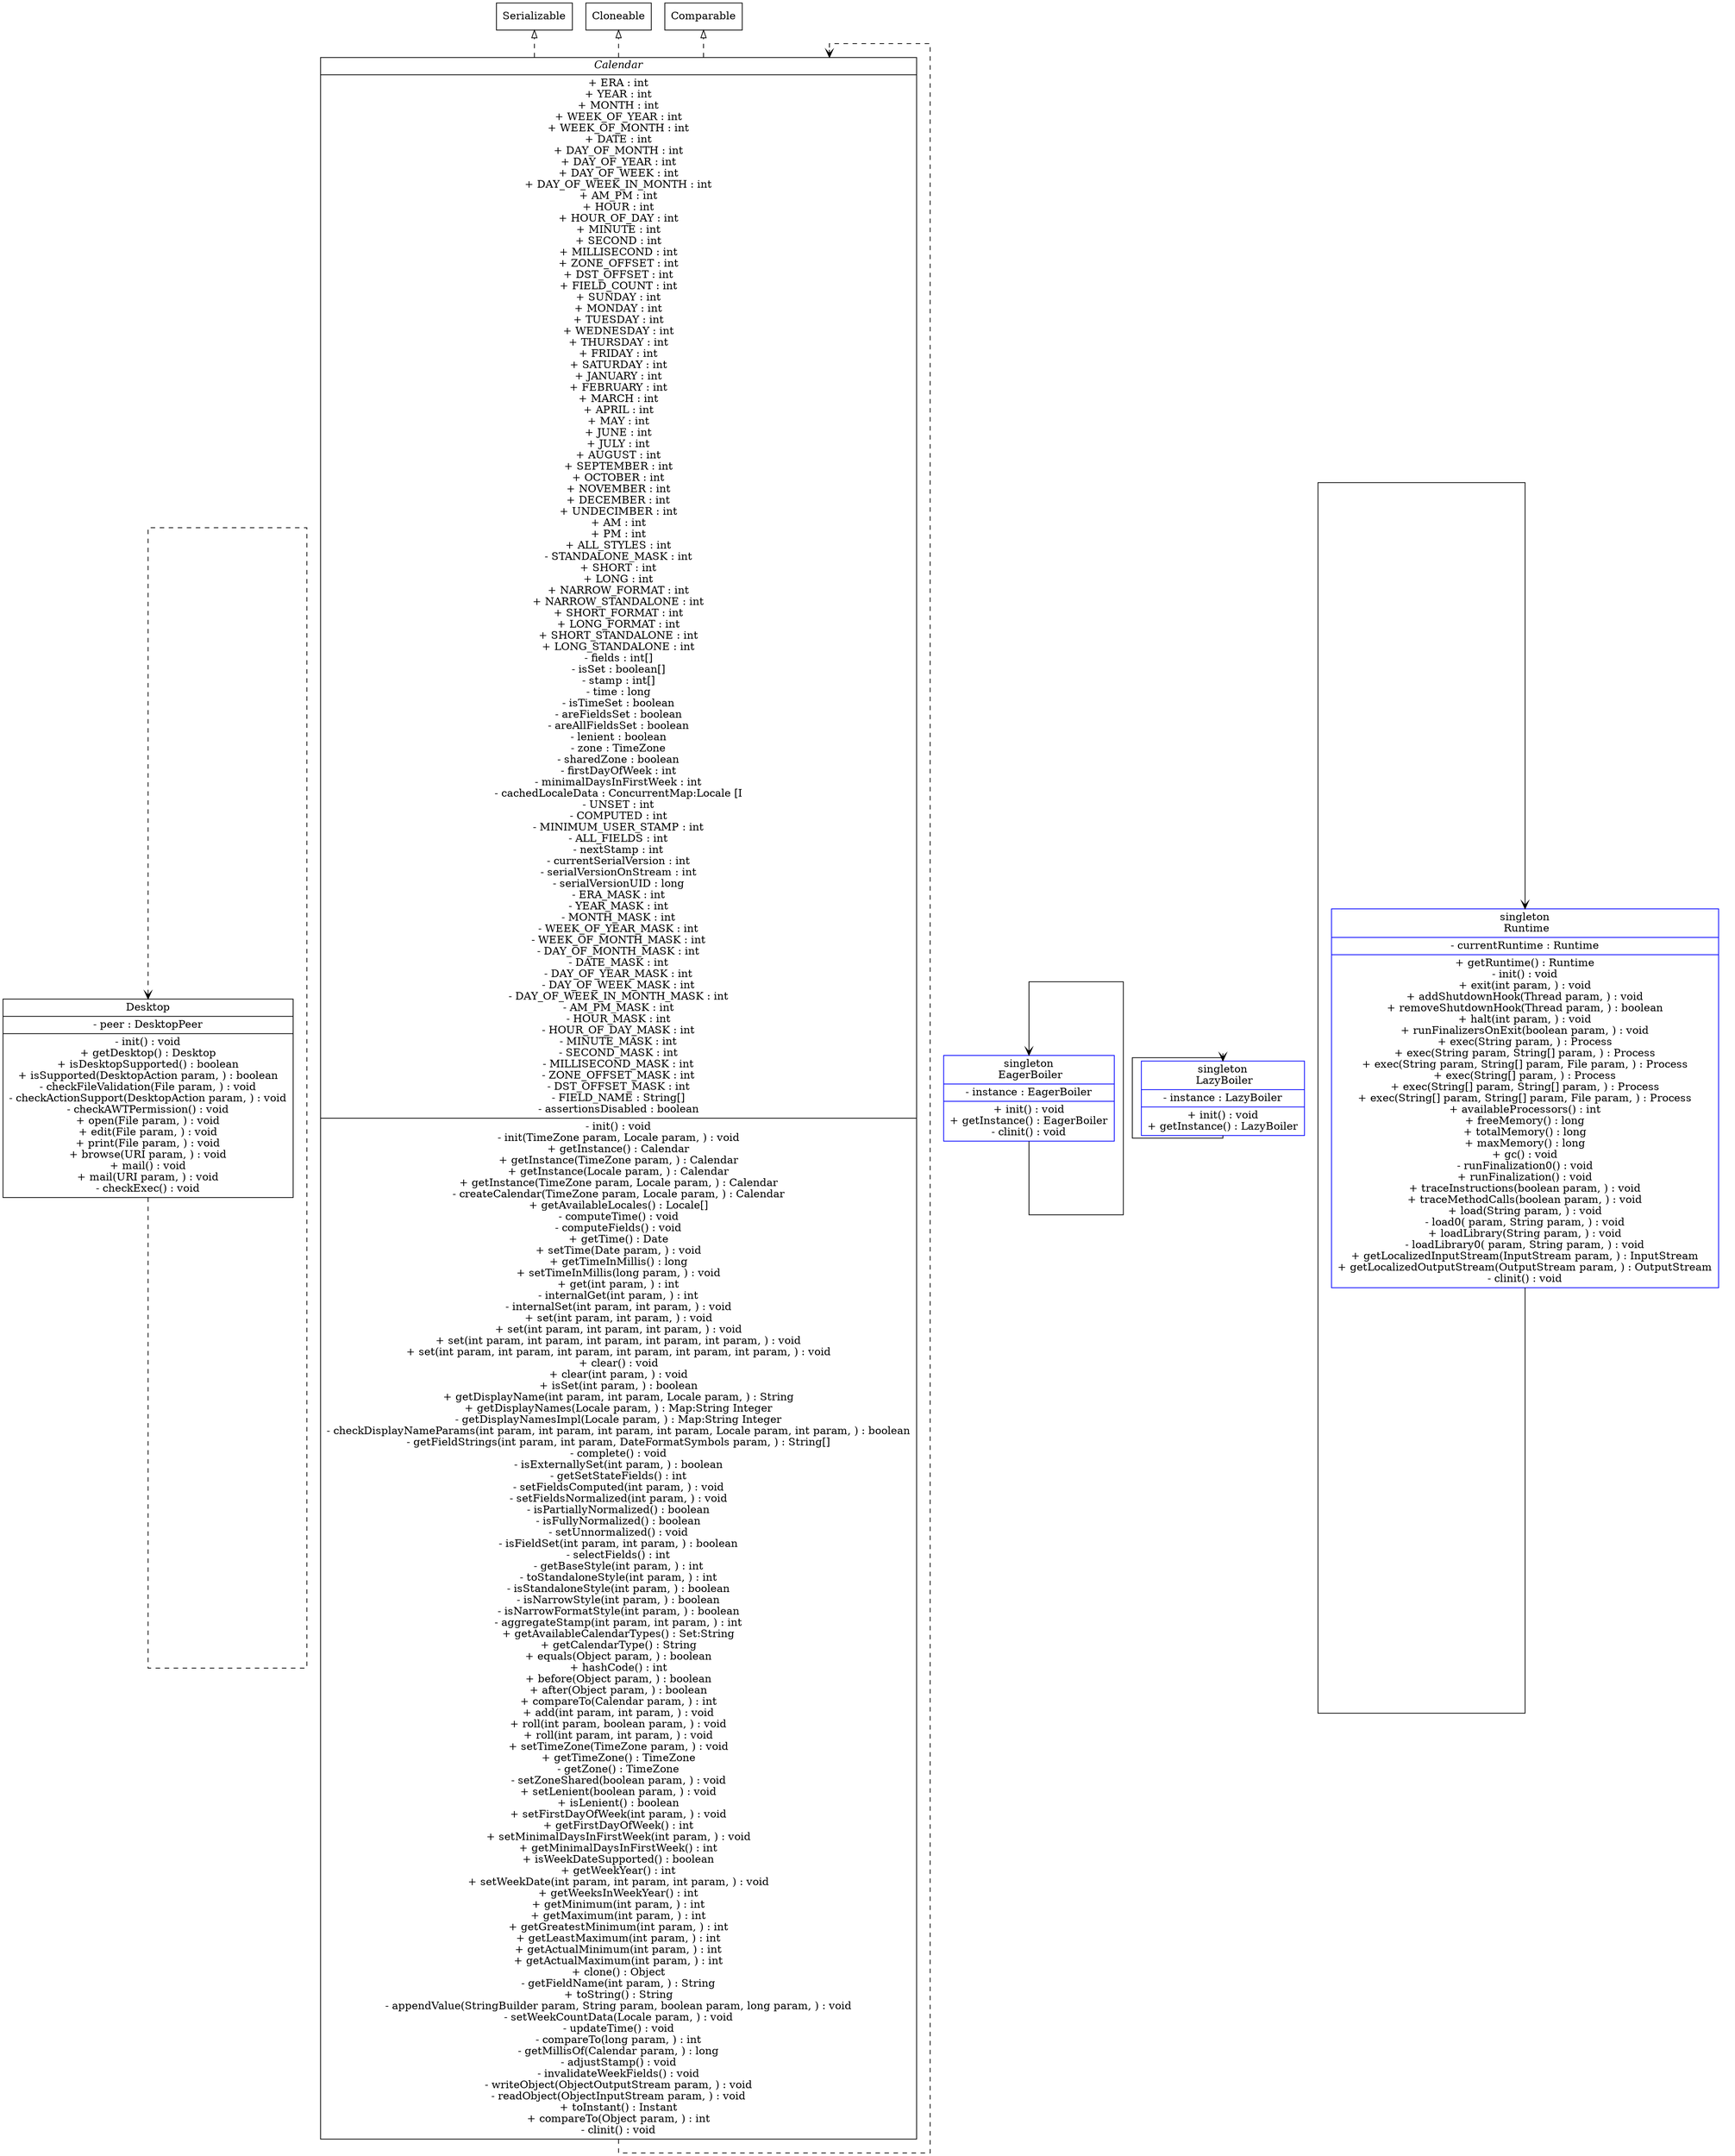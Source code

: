 digraph uml{rankdir=BT;splines=ortho;concentrate=true;node[shape = box];Desktop[shape = "record",label=<{ Desktop|- peer : DesktopPeer<br/>|- init() : void<br/>+ getDesktop() : Desktop<br/>+ isDesktopSupported() : boolean<br/>+ isSupported(DesktopAction param, ) : boolean<br/>- checkFileValidation(File param, ) : void<br/>- checkActionSupport(DesktopAction param, ) : void<br/>- checkAWTPermission() : void<br/>+ open(File param, ) : void<br/>+ edit(File param, ) : void<br/>+ print(File param, ) : void<br/>+ browse(URI param, ) : void<br/>+ mail() : void<br/>+ mail(URI param, ) : void<br/>- checkExec() : void<br/>}>];Calendar->Serializable [arrowhead="onormal",style="dashed"];Calendar->Cloneable [arrowhead="onormal",style="dashed"];Calendar->Comparable [arrowhead="onormal",style="dashed"];Calendar[shape = "record",label=<{ <i>Calendar</i>|+ ERA : int<br/>+ YEAR : int<br/>+ MONTH : int<br/>+ WEEK_OF_YEAR : int<br/>+ WEEK_OF_MONTH : int<br/>+ DATE : int<br/>+ DAY_OF_MONTH : int<br/>+ DAY_OF_YEAR : int<br/>+ DAY_OF_WEEK : int<br/>+ DAY_OF_WEEK_IN_MONTH : int<br/>+ AM_PM : int<br/>+ HOUR : int<br/>+ HOUR_OF_DAY : int<br/>+ MINUTE : int<br/>+ SECOND : int<br/>+ MILLISECOND : int<br/>+ ZONE_OFFSET : int<br/>+ DST_OFFSET : int<br/>+ FIELD_COUNT : int<br/>+ SUNDAY : int<br/>+ MONDAY : int<br/>+ TUESDAY : int<br/>+ WEDNESDAY : int<br/>+ THURSDAY : int<br/>+ FRIDAY : int<br/>+ SATURDAY : int<br/>+ JANUARY : int<br/>+ FEBRUARY : int<br/>+ MARCH : int<br/>+ APRIL : int<br/>+ MAY : int<br/>+ JUNE : int<br/>+ JULY : int<br/>+ AUGUST : int<br/>+ SEPTEMBER : int<br/>+ OCTOBER : int<br/>+ NOVEMBER : int<br/>+ DECEMBER : int<br/>+ UNDECIMBER : int<br/>+ AM : int<br/>+ PM : int<br/>+ ALL_STYLES : int<br/>- STANDALONE_MASK : int<br/>+ SHORT : int<br/>+ LONG : int<br/>+ NARROW_FORMAT : int<br/>+ NARROW_STANDALONE : int<br/>+ SHORT_FORMAT : int<br/>+ LONG_FORMAT : int<br/>+ SHORT_STANDALONE : int<br/>+ LONG_STANDALONE : int<br/>- fields : int[]<br/>- isSet : boolean[]<br/>- stamp : int[]<br/>- time : long<br/>- isTimeSet : boolean<br/>- areFieldsSet : boolean<br/>- areAllFieldsSet : boolean<br/>- lenient : boolean<br/>- zone : TimeZone<br/>- sharedZone : boolean<br/>- firstDayOfWeek : int<br/>- minimalDaysInFirstWeek : int<br/>- cachedLocaleData : ConcurrentMap:Locale [I<br/>- UNSET : int<br/>- COMPUTED : int<br/>- MINIMUM_USER_STAMP : int<br/>- ALL_FIELDS : int<br/>- nextStamp : int<br/>- currentSerialVersion : int<br/>- serialVersionOnStream : int<br/>- serialVersionUID : long<br/>- ERA_MASK : int<br/>- YEAR_MASK : int<br/>- MONTH_MASK : int<br/>- WEEK_OF_YEAR_MASK : int<br/>- WEEK_OF_MONTH_MASK : int<br/>- DAY_OF_MONTH_MASK : int<br/>- DATE_MASK : int<br/>- DAY_OF_YEAR_MASK : int<br/>- DAY_OF_WEEK_MASK : int<br/>- DAY_OF_WEEK_IN_MONTH_MASK : int<br/>- AM_PM_MASK : int<br/>- HOUR_MASK : int<br/>- HOUR_OF_DAY_MASK : int<br/>- MINUTE_MASK : int<br/>- SECOND_MASK : int<br/>- MILLISECOND_MASK : int<br/>- ZONE_OFFSET_MASK : int<br/>- DST_OFFSET_MASK : int<br/>- FIELD_NAME : String[]<br/>- assertionsDisabled : boolean<br/>|- init() : void<br/>- init(TimeZone param, Locale param, ) : void<br/>+ getInstance() : Calendar<br/>+ getInstance(TimeZone param, ) : Calendar<br/>+ getInstance(Locale param, ) : Calendar<br/>+ getInstance(TimeZone param, Locale param, ) : Calendar<br/>- createCalendar(TimeZone param, Locale param, ) : Calendar<br/>+ getAvailableLocales() : Locale[]<br/>- computeTime() : void<br/>- computeFields() : void<br/>+ getTime() : Date<br/>+ setTime(Date param, ) : void<br/>+ getTimeInMillis() : long<br/>+ setTimeInMillis(long param, ) : void<br/>+ get(int param, ) : int<br/>- internalGet(int param, ) : int<br/>- internalSet(int param, int param, ) : void<br/>+ set(int param, int param, ) : void<br/>+ set(int param, int param, int param, ) : void<br/>+ set(int param, int param, int param, int param, int param, ) : void<br/>+ set(int param, int param, int param, int param, int param, int param, ) : void<br/>+ clear() : void<br/>+ clear(int param, ) : void<br/>+ isSet(int param, ) : boolean<br/>+ getDisplayName(int param, int param, Locale param, ) : String<br/>+ getDisplayNames(Locale param, ) : Map:String Integer<br/>- getDisplayNamesImpl(Locale param, ) : Map:String Integer<br/>- checkDisplayNameParams(int param, int param, int param, int param, Locale param, int param, ) : boolean<br/>- getFieldStrings(int param, int param, DateFormatSymbols param, ) : String[]<br/>- complete() : void<br/>- isExternallySet(int param, ) : boolean<br/>- getSetStateFields() : int<br/>- setFieldsComputed(int param, ) : void<br/>- setFieldsNormalized(int param, ) : void<br/>- isPartiallyNormalized() : boolean<br/>- isFullyNormalized() : boolean<br/>- setUnnormalized() : void<br/>- isFieldSet(int param, int param, ) : boolean<br/>- selectFields() : int<br/>- getBaseStyle(int param, ) : int<br/>- toStandaloneStyle(int param, ) : int<br/>- isStandaloneStyle(int param, ) : boolean<br/>- isNarrowStyle(int param, ) : boolean<br/>- isNarrowFormatStyle(int param, ) : boolean<br/>- aggregateStamp(int param, int param, ) : int<br/>+ getAvailableCalendarTypes() : Set:String<br/>+ getCalendarType() : String<br/>+ equals(Object param, ) : boolean<br/>+ hashCode() : int<br/>+ before(Object param, ) : boolean<br/>+ after(Object param, ) : boolean<br/>+ compareTo(Calendar param, ) : int<br/>+ add(int param, int param, ) : void<br/>+ roll(int param, boolean param, ) : void<br/>+ roll(int param, int param, ) : void<br/>+ setTimeZone(TimeZone param, ) : void<br/>+ getTimeZone() : TimeZone<br/>- getZone() : TimeZone<br/>- setZoneShared(boolean param, ) : void<br/>+ setLenient(boolean param, ) : void<br/>+ isLenient() : boolean<br/>+ setFirstDayOfWeek(int param, ) : void<br/>+ getFirstDayOfWeek() : int<br/>+ setMinimalDaysInFirstWeek(int param, ) : void<br/>+ getMinimalDaysInFirstWeek() : int<br/>+ isWeekDateSupported() : boolean<br/>+ getWeekYear() : int<br/>+ setWeekDate(int param, int param, int param, ) : void<br/>+ getWeeksInWeekYear() : int<br/>+ getMinimum(int param, ) : int<br/>+ getMaximum(int param, ) : int<br/>+ getGreatestMinimum(int param, ) : int<br/>+ getLeastMaximum(int param, ) : int<br/>+ getActualMinimum(int param, ) : int<br/>+ getActualMaximum(int param, ) : int<br/>+ clone() : Object<br/>- getFieldName(int param, ) : String<br/>+ toString() : String<br/>- appendValue(StringBuilder param, String param, boolean param, long param, ) : void<br/>- setWeekCountData(Locale param, ) : void<br/>- updateTime() : void<br/>- compareTo(long param, ) : int<br/>- getMillisOf(Calendar param, ) : long<br/>- adjustStamp() : void<br/>- invalidateWeekFields() : void<br/>- writeObject(ObjectOutputStream param, ) : void<br/>- readObject(ObjectInputStream param, ) : void<br/>+ toInstant() : Instant<br/>+ compareTo(Object param, ) : int<br/>- clinit() : void<br/>}>];EagerBoiler->EagerBoiler [arrowhead="vee"];LazyBoiler->LazyBoiler [arrowhead="vee"];Runtime->Runtime [arrowhead="vee"];Desktop->Desktop [arrowhead="vee",style="dashed"];Calendar->Calendar [arrowhead="vee",style="dashed"];EagerBoiler[color=blue,shape = "record",label=<{singleton<br /> EagerBoiler|- instance : EagerBoiler<br/>|+ init() : void<br/>+ getInstance() : EagerBoiler<br/>- clinit() : void<br/>}>];LazyBoiler[color=blue,shape = "record",label=<{singleton<br /> LazyBoiler|- instance : LazyBoiler<br/>|+ init() : void<br/>+ getInstance() : LazyBoiler<br/>}>];Runtime[color=blue,shape = "record",label=<{singleton<br /> Runtime|- currentRuntime : Runtime<br/>|+ getRuntime() : Runtime<br/>- init() : void<br/>+ exit(int param, ) : void<br/>+ addShutdownHook(Thread param, ) : void<br/>+ removeShutdownHook(Thread param, ) : boolean<br/>+ halt(int param, ) : void<br/>+ runFinalizersOnExit(boolean param, ) : void<br/>+ exec(String param, ) : Process<br/>+ exec(String param, String[] param, ) : Process<br/>+ exec(String param, String[] param, File param, ) : Process<br/>+ exec(String[] param, ) : Process<br/>+ exec(String[] param, String[] param, ) : Process<br/>+ exec(String[] param, String[] param, File param, ) : Process<br/>+ availableProcessors() : int<br/>+ freeMemory() : long<br/>+ totalMemory() : long<br/>+ maxMemory() : long<br/>+ gc() : void<br/>- runFinalization0() : void<br/>+ runFinalization() : void<br/>+ traceInstructions(boolean param, ) : void<br/>+ traceMethodCalls(boolean param, ) : void<br/>+ load(String param, ) : void<br/>- load0( param, String param, ) : void<br/>+ loadLibrary(String param, ) : void<br/>- loadLibrary0( param, String param, ) : void<br/>+ getLocalizedInputStream(InputStream param, ) : InputStream<br/>+ getLocalizedOutputStream(OutputStream param, ) : OutputStream<br/>- clinit() : void<br/>}>];}